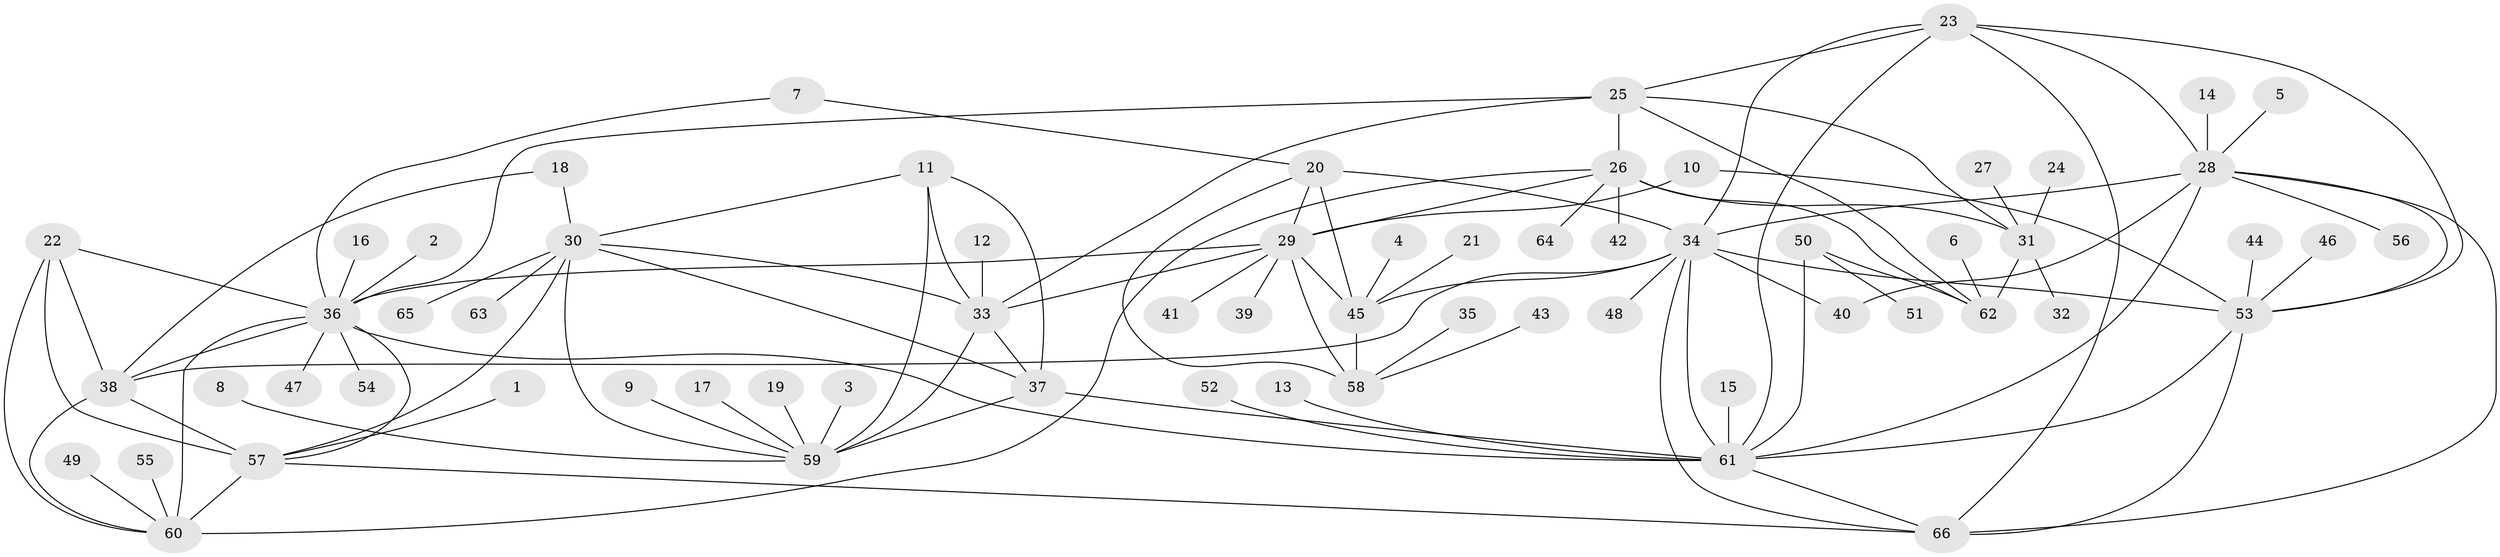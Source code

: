 // original degree distribution, {7: 0.03816793893129771, 9: 0.04580152671755725, 10: 0.061068702290076333, 6: 0.030534351145038167, 8: 0.022900763358778626, 13: 0.015267175572519083, 12: 0.007633587786259542, 5: 0.015267175572519083, 1: 0.6030534351145038, 2: 0.11450381679389313, 4: 0.015267175572519083, 3: 0.030534351145038167}
// Generated by graph-tools (version 1.1) at 2025/26/03/09/25 03:26:49]
// undirected, 66 vertices, 108 edges
graph export_dot {
graph [start="1"]
  node [color=gray90,style=filled];
  1;
  2;
  3;
  4;
  5;
  6;
  7;
  8;
  9;
  10;
  11;
  12;
  13;
  14;
  15;
  16;
  17;
  18;
  19;
  20;
  21;
  22;
  23;
  24;
  25;
  26;
  27;
  28;
  29;
  30;
  31;
  32;
  33;
  34;
  35;
  36;
  37;
  38;
  39;
  40;
  41;
  42;
  43;
  44;
  45;
  46;
  47;
  48;
  49;
  50;
  51;
  52;
  53;
  54;
  55;
  56;
  57;
  58;
  59;
  60;
  61;
  62;
  63;
  64;
  65;
  66;
  1 -- 57 [weight=1.0];
  2 -- 36 [weight=1.0];
  3 -- 59 [weight=1.0];
  4 -- 45 [weight=1.0];
  5 -- 28 [weight=1.0];
  6 -- 62 [weight=1.0];
  7 -- 20 [weight=1.0];
  7 -- 36 [weight=1.0];
  8 -- 59 [weight=1.0];
  9 -- 59 [weight=1.0];
  10 -- 29 [weight=1.0];
  10 -- 53 [weight=1.0];
  11 -- 30 [weight=1.0];
  11 -- 33 [weight=1.0];
  11 -- 37 [weight=2.0];
  11 -- 59 [weight=1.0];
  12 -- 33 [weight=1.0];
  13 -- 61 [weight=1.0];
  14 -- 28 [weight=1.0];
  15 -- 61 [weight=1.0];
  16 -- 36 [weight=1.0];
  17 -- 59 [weight=1.0];
  18 -- 30 [weight=1.0];
  18 -- 38 [weight=1.0];
  19 -- 59 [weight=1.0];
  20 -- 29 [weight=2.0];
  20 -- 34 [weight=2.0];
  20 -- 45 [weight=2.0];
  20 -- 58 [weight=1.0];
  21 -- 45 [weight=1.0];
  22 -- 36 [weight=1.0];
  22 -- 38 [weight=1.0];
  22 -- 57 [weight=2.0];
  22 -- 60 [weight=1.0];
  23 -- 25 [weight=1.0];
  23 -- 28 [weight=1.0];
  23 -- 34 [weight=1.0];
  23 -- 53 [weight=1.0];
  23 -- 61 [weight=1.0];
  23 -- 66 [weight=1.0];
  24 -- 31 [weight=1.0];
  25 -- 26 [weight=4.0];
  25 -- 31 [weight=2.0];
  25 -- 33 [weight=1.0];
  25 -- 36 [weight=1.0];
  25 -- 62 [weight=2.0];
  26 -- 29 [weight=2.0];
  26 -- 31 [weight=2.0];
  26 -- 42 [weight=1.0];
  26 -- 60 [weight=1.0];
  26 -- 62 [weight=2.0];
  26 -- 64 [weight=1.0];
  27 -- 31 [weight=1.0];
  28 -- 34 [weight=1.0];
  28 -- 40 [weight=1.0];
  28 -- 53 [weight=1.0];
  28 -- 56 [weight=1.0];
  28 -- 61 [weight=1.0];
  28 -- 66 [weight=1.0];
  29 -- 33 [weight=1.0];
  29 -- 36 [weight=1.0];
  29 -- 39 [weight=1.0];
  29 -- 41 [weight=1.0];
  29 -- 45 [weight=4.0];
  29 -- 58 [weight=2.0];
  30 -- 33 [weight=1.0];
  30 -- 37 [weight=2.0];
  30 -- 57 [weight=1.0];
  30 -- 59 [weight=1.0];
  30 -- 63 [weight=1.0];
  30 -- 65 [weight=1.0];
  31 -- 32 [weight=1.0];
  31 -- 62 [weight=1.0];
  33 -- 37 [weight=2.0];
  33 -- 59 [weight=1.0];
  34 -- 38 [weight=1.0];
  34 -- 40 [weight=1.0];
  34 -- 45 [weight=1.0];
  34 -- 48 [weight=1.0];
  34 -- 53 [weight=1.0];
  34 -- 61 [weight=1.0];
  34 -- 66 [weight=1.0];
  35 -- 58 [weight=1.0];
  36 -- 38 [weight=1.0];
  36 -- 47 [weight=1.0];
  36 -- 54 [weight=1.0];
  36 -- 57 [weight=2.0];
  36 -- 60 [weight=1.0];
  36 -- 61 [weight=1.0];
  37 -- 59 [weight=2.0];
  37 -- 61 [weight=1.0];
  38 -- 57 [weight=2.0];
  38 -- 60 [weight=1.0];
  43 -- 58 [weight=1.0];
  44 -- 53 [weight=1.0];
  45 -- 58 [weight=2.0];
  46 -- 53 [weight=1.0];
  49 -- 60 [weight=1.0];
  50 -- 51 [weight=1.0];
  50 -- 61 [weight=1.0];
  50 -- 62 [weight=1.0];
  52 -- 61 [weight=1.0];
  53 -- 61 [weight=1.0];
  53 -- 66 [weight=1.0];
  55 -- 60 [weight=1.0];
  57 -- 60 [weight=2.0];
  57 -- 66 [weight=1.0];
  61 -- 66 [weight=1.0];
}
